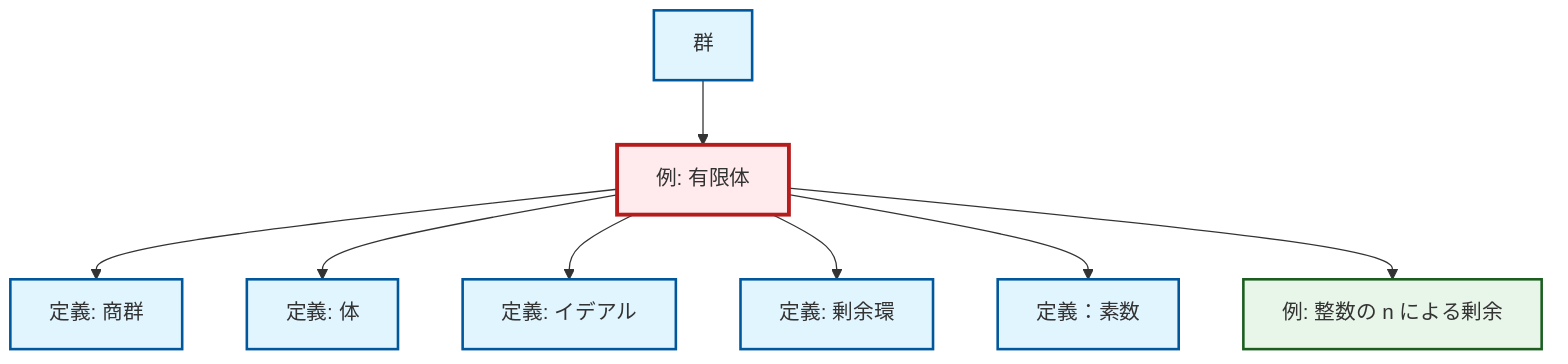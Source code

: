 graph TD
    classDef definition fill:#e1f5fe,stroke:#01579b,stroke-width:2px
    classDef theorem fill:#f3e5f5,stroke:#4a148c,stroke-width:2px
    classDef axiom fill:#fff3e0,stroke:#e65100,stroke-width:2px
    classDef example fill:#e8f5e9,stroke:#1b5e20,stroke-width:2px
    classDef current fill:#ffebee,stroke:#b71c1c,stroke-width:3px
    def-field["定義: 体"]:::definition
    def-ideal["定義: イデアル"]:::definition
    ex-finite-field["例: 有限体"]:::example
    def-quotient-ring["定義: 剰余環"]:::definition
    def-quotient-group["定義: 商群"]:::definition
    def-prime["定義：素数"]:::definition
    def-group["群"]:::definition
    ex-quotient-integers-mod-n["例: 整数の n による剰余"]:::example
    ex-finite-field --> def-quotient-group
    def-group --> ex-finite-field
    ex-finite-field --> def-field
    ex-finite-field --> def-ideal
    ex-finite-field --> def-quotient-ring
    ex-finite-field --> def-prime
    ex-finite-field --> ex-quotient-integers-mod-n
    class ex-finite-field current